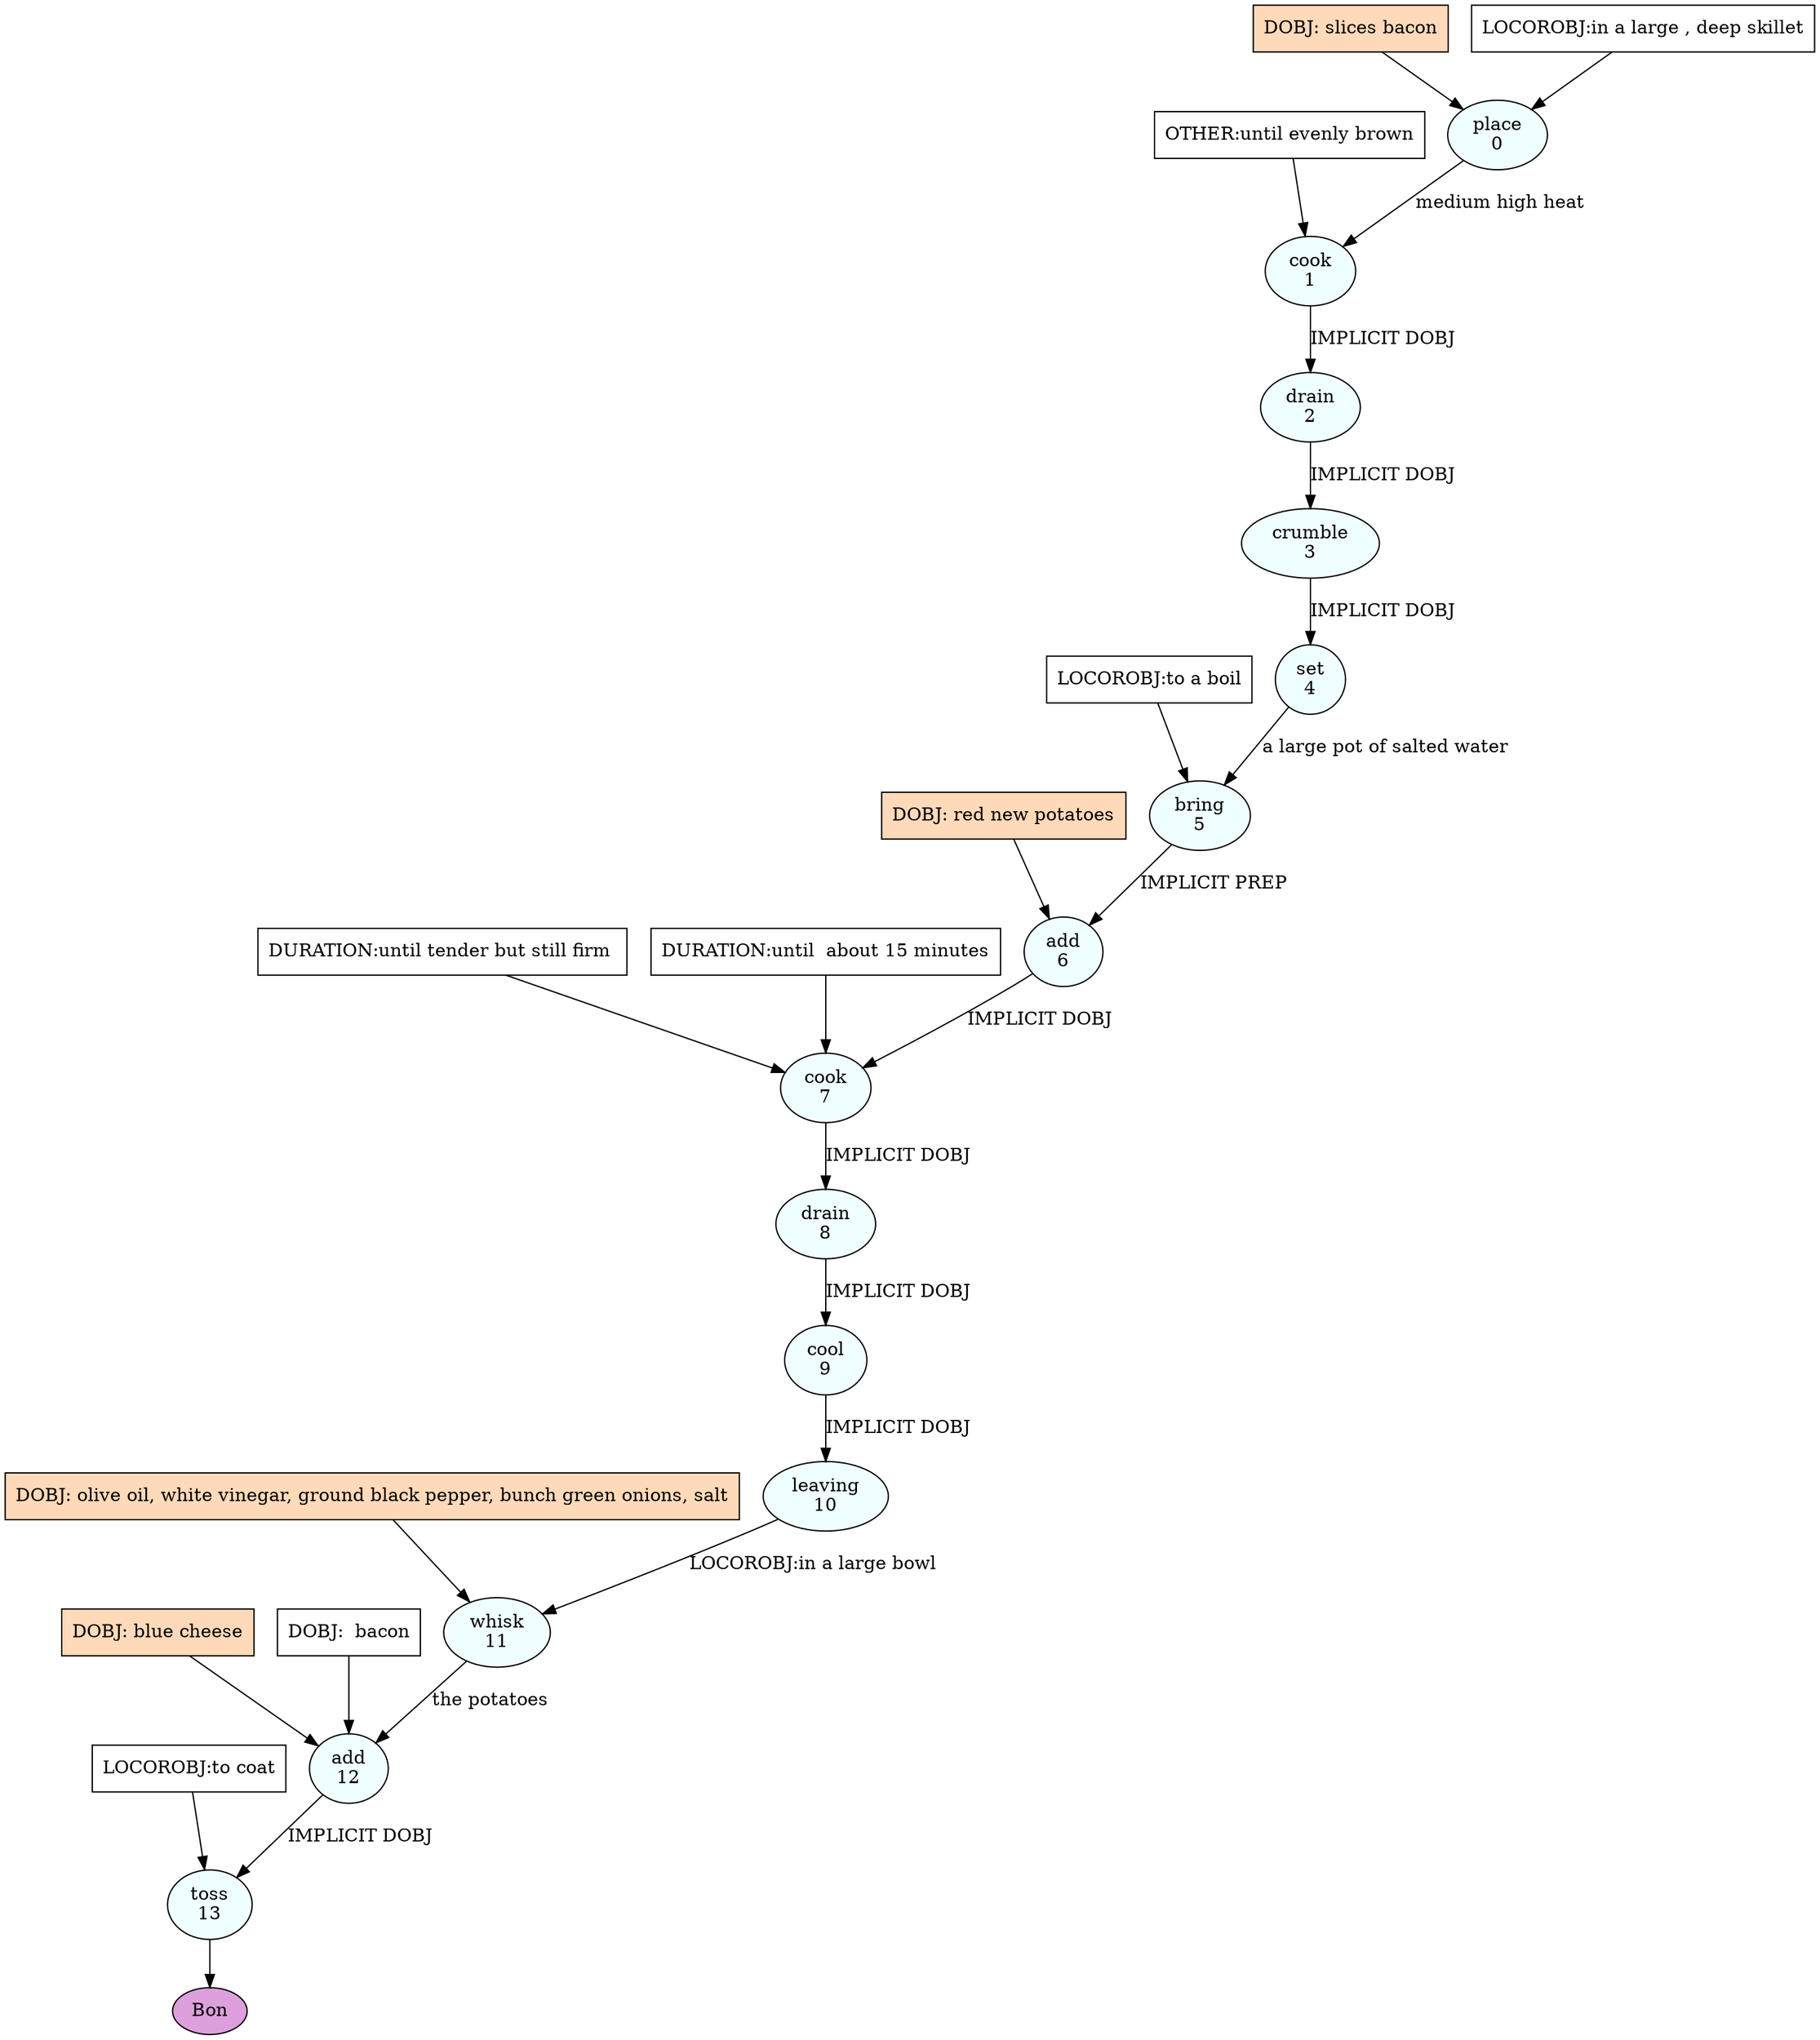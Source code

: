 digraph recipe {
E0[label="place
0", shape=oval, style=filled, fillcolor=azure]
E1[label="cook
1", shape=oval, style=filled, fillcolor=azure]
E2[label="drain
2", shape=oval, style=filled, fillcolor=azure]
E3[label="crumble
3", shape=oval, style=filled, fillcolor=azure]
E4[label="set
4", shape=oval, style=filled, fillcolor=azure]
E5[label="bring
5", shape=oval, style=filled, fillcolor=azure]
E6[label="add
6", shape=oval, style=filled, fillcolor=azure]
E7[label="cook
7", shape=oval, style=filled, fillcolor=azure]
E8[label="drain
8", shape=oval, style=filled, fillcolor=azure]
E9[label="cool
9", shape=oval, style=filled, fillcolor=azure]
E10[label="leaving
10", shape=oval, style=filled, fillcolor=azure]
E11[label="whisk
11", shape=oval, style=filled, fillcolor=azure]
E12[label="add
12", shape=oval, style=filled, fillcolor=azure]
E13[label="toss
13", shape=oval, style=filled, fillcolor=azure]
D0[label="DOBJ: slices bacon", shape=box, style=filled, fillcolor=peachpuff]
D0 -> E0
P0_0[label="LOCOROBJ:in a large , deep skillet", shape=box, style=filled, fillcolor=white]
P0_0 -> E0
E0 -> E1 [label="medium high heat"]
P1_0_0[label="OTHER:until evenly brown", shape=box, style=filled, fillcolor=white]
P1_0_0 -> E1
E1 -> E2 [label="IMPLICIT DOBJ"]
E2 -> E3 [label="IMPLICIT DOBJ"]
E3 -> E4 [label="IMPLICIT DOBJ"]
E4 -> E5 [label="a large pot of salted water"]
P5_0_0[label="LOCOROBJ:to a boil", shape=box, style=filled, fillcolor=white]
P5_0_0 -> E5
D6_ing[label="DOBJ: red new potatoes", shape=box, style=filled, fillcolor=peachpuff]
D6_ing -> E6
E5 -> E6 [label="IMPLICIT PREP"]
E6 -> E7 [label="IMPLICIT DOBJ"]
P7_0_0[label="DURATION:until tender but still firm ", shape=box, style=filled, fillcolor=white]
P7_0_0 -> E7
P7_0_1[label="DURATION:until  about 15 minutes", shape=box, style=filled, fillcolor=white]
P7_0_1 -> E7
E7 -> E8 [label="IMPLICIT DOBJ"]
E8 -> E9 [label="IMPLICIT DOBJ"]
E9 -> E10 [label="IMPLICIT DOBJ"]
D11_ing[label="DOBJ: olive oil, white vinegar, ground black pepper, bunch green onions, salt", shape=box, style=filled, fillcolor=peachpuff]
D11_ing -> E11
E10 -> E11 [label="LOCOROBJ:in a large bowl"]
D12_ing[label="DOBJ: blue cheese", shape=box, style=filled, fillcolor=peachpuff]
D12_ing -> E12
E11 -> E12 [label="the potatoes "]
D12_1[label="DOBJ:  bacon", shape=box, style=filled, fillcolor=white]
D12_1 -> E12
E12 -> E13 [label="IMPLICIT DOBJ"]
P13_0_0[label="LOCOROBJ:to coat", shape=box, style=filled, fillcolor=white]
P13_0_0 -> E13
EOR[label="Bon", shape=oval, style=filled, fillcolor=plum]
E13 -> EOR
}
